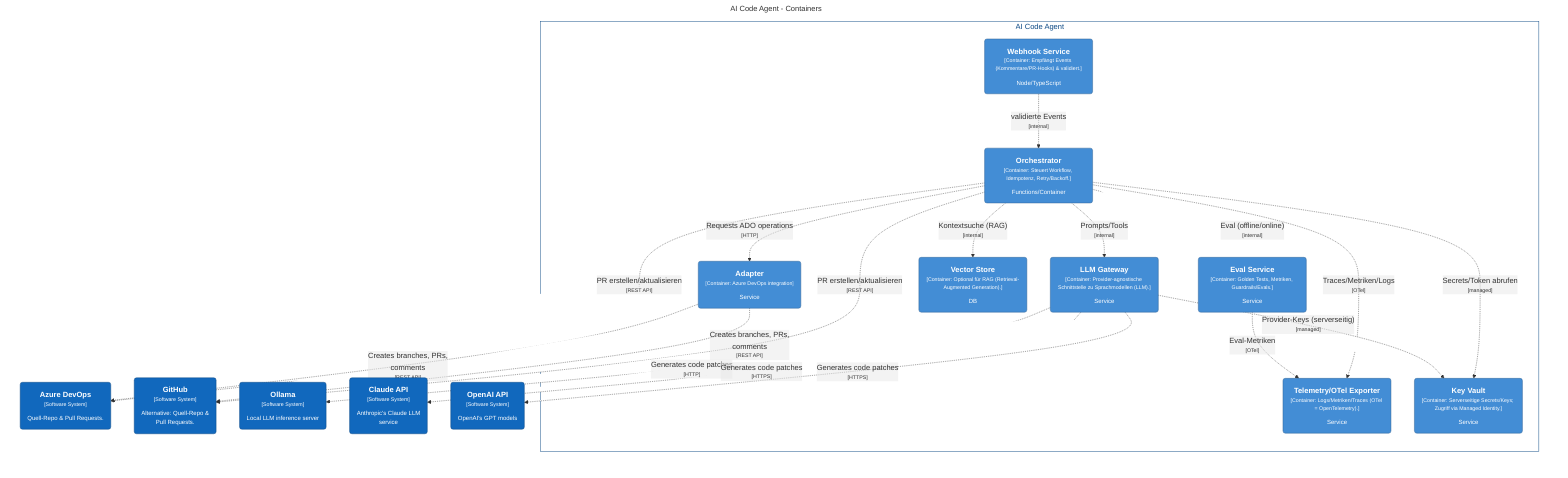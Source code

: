 graph LR
  linkStyle default fill:#ffffff

  subgraph diagram ["AI Code Agent - Containers"]
    style diagram fill:#ffffff,stroke:#ffffff

    2("<div style='font-weight: bold'>Azure DevOps</div><div style='font-size: 70%; margin-top: 0px'>[Software System]</div><div style='font-size: 80%; margin-top:10px'>Quell-Repo & Pull Requests.</div>")
    style 2 fill:#1168bd,stroke:#0b4884,color:#ffffff
    3("<div style='font-weight: bold'>GitHub</div><div style='font-size: 70%; margin-top: 0px'>[Software System]</div><div style='font-size: 80%; margin-top:10px'>Alternative: Quell-Repo &<br />Pull Requests.</div>")
    style 3 fill:#1168bd,stroke:#0b4884,color:#ffffff
    4("<div style='font-weight: bold'>Ollama</div><div style='font-size: 70%; margin-top: 0px'>[Software System]</div><div style='font-size: 80%; margin-top:10px'>Local LLM inference server</div>")
    style 4 fill:#1168bd,stroke:#0b4884,color:#ffffff
    5("<div style='font-weight: bold'>Claude API</div><div style='font-size: 70%; margin-top: 0px'>[Software System]</div><div style='font-size: 80%; margin-top:10px'>Anthropic's Claude LLM<br />service</div>")
    style 5 fill:#1168bd,stroke:#0b4884,color:#ffffff
    6("<div style='font-weight: bold'>OpenAI API</div><div style='font-size: 70%; margin-top: 0px'>[Software System]</div><div style='font-size: 80%; margin-top:10px'>OpenAI's GPT models</div>")
    style 6 fill:#1168bd,stroke:#0b4884,color:#ffffff

    subgraph 7 ["AI Code Agent"]
      style 7 fill:#ffffff,stroke:#0b4884,color:#0b4884

      14("<div style='font-weight: bold'>Orchestrator</div><div style='font-size: 70%; margin-top: 0px'>[Container: Steuert Workflow, Idempotenz, Retry/Backoff.]</div><div style='font-size: 80%; margin-top:10px'>Functions/Container</div>")
      style 14 fill:#438dd5,stroke:#2e6295,color:#ffffff
      19("<div style='font-weight: bold'>LLM Gateway</div><div style='font-size: 70%; margin-top: 0px'>[Container: Provider-agnostische Schnittstelle zu Sprachmodellen (LLM).]</div><div style='font-size: 80%; margin-top:10px'>Service</div>")
      style 19 fill:#438dd5,stroke:#2e6295,color:#ffffff
      24("<div style='font-weight: bold'>Adapter</div><div style='font-size: 70%; margin-top: 0px'>[Container: Azure DevOps integration]</div><div style='font-size: 80%; margin-top:10px'>Service</div>")
      style 24 fill:#438dd5,stroke:#2e6295,color:#ffffff
      29("<div style='font-weight: bold'>Eval Service</div><div style='font-size: 70%; margin-top: 0px'>[Container: Golden Tests, Metriken, Guardrails/Evals.]</div><div style='font-size: 80%; margin-top:10px'>Service</div>")
      style 29 fill:#438dd5,stroke:#2e6295,color:#ffffff
      30("<div style='font-weight: bold'>Vector Store</div><div style='font-size: 70%; margin-top: 0px'>[Container: Optional für RAG (Retrieval-Augmented Generation).]</div><div style='font-size: 80%; margin-top:10px'>DB</div>")
      style 30 fill:#438dd5,stroke:#2e6295,color:#ffffff
      31("<div style='font-weight: bold'>Telemetry/OTel Exporter</div><div style='font-size: 70%; margin-top: 0px'>[Container: Logs/Metriken/Traces (OTel = OpenTelemetry).]</div><div style='font-size: 80%; margin-top:10px'>Service</div>")
      style 31 fill:#438dd5,stroke:#2e6295,color:#ffffff
      32("<div style='font-weight: bold'>Key Vault</div><div style='font-size: 70%; margin-top: 0px'>[Container: Serverseitige Secrets/Keys; Zugriff via Managed Identity.]</div><div style='font-size: 80%; margin-top:10px'>Service</div>")
      style 32 fill:#438dd5,stroke:#2e6295,color:#ffffff
      8("<div style='font-weight: bold'>Webhook Service</div><div style='font-size: 70%; margin-top: 0px'>[Container: Empfängt Events (Kommentare/PR-Hooks) & validiert.]</div><div style='font-size: 80%; margin-top:10px'>Node/TypeScript</div>")
      style 8 fill:#438dd5,stroke:#2e6295,color:#ffffff
    end

    8-. "<div>validierte Events</div><div style='font-size: 70%'>[internal]</div>" .->14
    14-. "<div>Prompts/Tools</div><div style='font-size: 70%'>[internal]</div>" .->19
    14-. "<div>Eval (offline/online)</div><div style='font-size: 70%'>[internal]</div>" .->29
    14-. "<div>Kontextsuche (RAG)</div><div style='font-size: 70%'>[internal]</div>" .->30
    14-. "<div>PR erstellen/aktualisieren</div><div style='font-size: 70%'>[REST API]</div>" .->2
    14-. "<div>PR erstellen/aktualisieren</div><div style='font-size: 70%'>[REST API]</div>" .->3
    14-. "<div>Secrets/Token abrufen</div><div style='font-size: 70%'>[managed]</div>" .->32
    14-. "<div>Traces/Metriken/Logs</div><div style='font-size: 70%'>[OTel]</div>" .->31
    19-. "<div>Provider-Keys (serverseitig)</div><div style='font-size: 70%'>[managed]</div>" .->32
    29-. "<div>Eval-Metriken</div><div style='font-size: 70%'>[OTel]</div>" .->31
    19-. "<div>Generates code patches</div><div style='font-size: 70%'>[HTTP]</div>" .->4
    19-. "<div>Generates code patches</div><div style='font-size: 70%'>[HTTPS]</div>" .->5
    19-. "<div>Generates code patches</div><div style='font-size: 70%'>[HTTPS]</div>" .->6
    14-. "<div>Requests ADO operations</div><div style='font-size: 70%'>[HTTP]</div>" .->24
    24-. "<div>Creates branches, PRs,<br />comments</div><div style='font-size: 70%'>[REST API]</div>" .->2
    24-. "<div>Creates branches, PRs,<br />comments</div><div style='font-size: 70%'>[REST API]</div>" .->3
  end